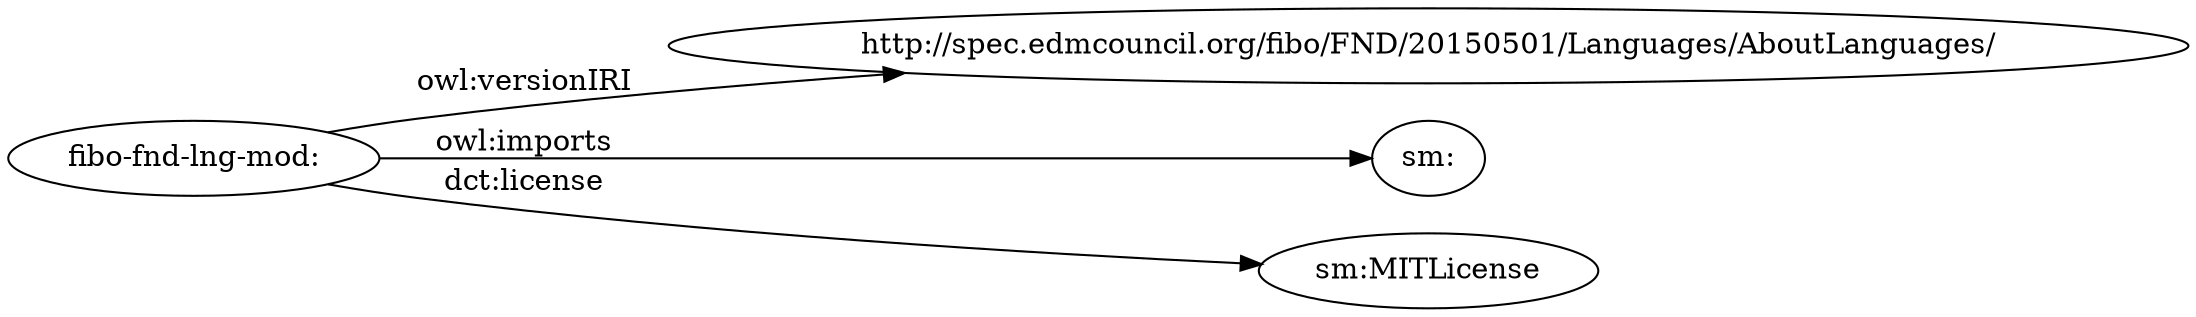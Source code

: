 digraph ar2dtool_diagram { 
rankdir=LR;
size="1501"
	"fibo-fnd-lng-mod:" -> "http://spec.edmcouncil.org/fibo/FND/20150501/Languages/AboutLanguages/" [ label = "owl:versionIRI" ];
	"fibo-fnd-lng-mod:" -> "sm:" [ label = "owl:imports" ];
	"fibo-fnd-lng-mod:" -> "sm:MITLicense" [ label = "dct:license" ];

}
